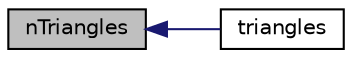 digraph "nTriangles"
{
  bgcolor="transparent";
  edge [fontname="Helvetica",fontsize="10",labelfontname="Helvetica",labelfontsize="10"];
  node [fontname="Helvetica",fontsize="10",shape=record];
  rankdir="LR";
  Node1 [label="nTriangles",height=0.2,width=0.4,color="black", fillcolor="grey75", style="filled" fontcolor="black"];
  Node1 -> Node2 [dir="back",color="midnightblue",fontsize="10",style="solid",fontname="Helvetica"];
  Node2 [label="triangles",height=0.2,width=0.4,color="black",URL="$classFoam_1_1face.html#a465c83c4055e3ee57ac40b3eb90e23bf"];
}
